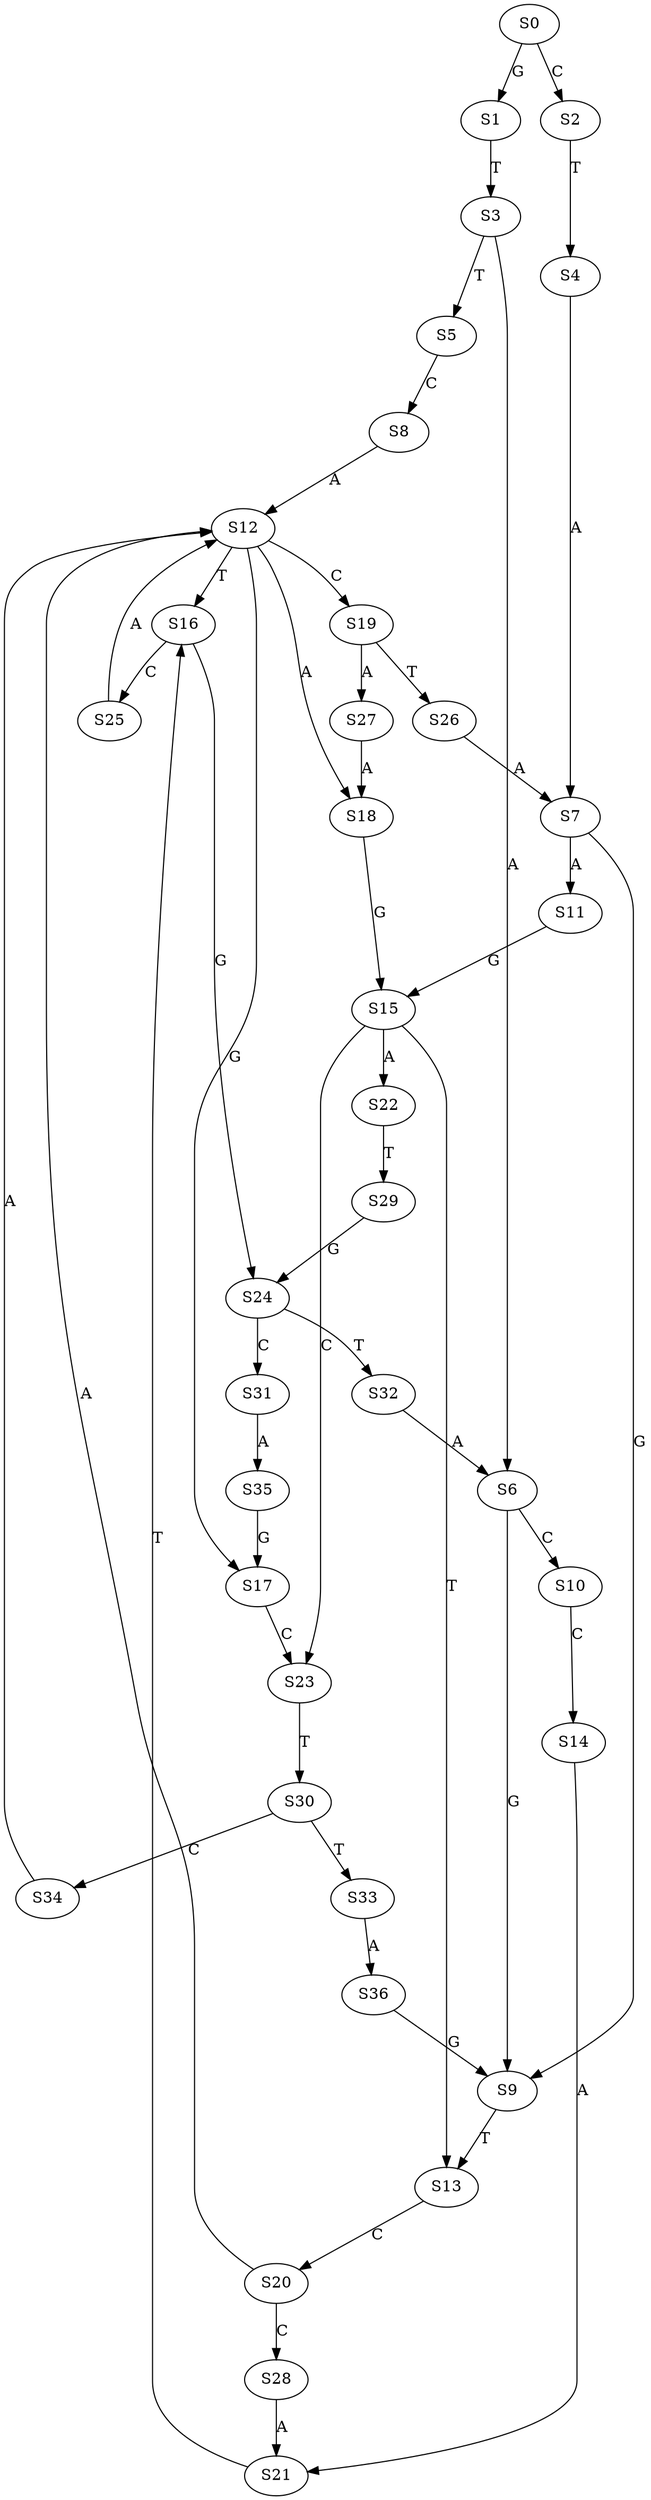strict digraph  {
	S0 -> S1 [ label = G ];
	S0 -> S2 [ label = C ];
	S1 -> S3 [ label = T ];
	S2 -> S4 [ label = T ];
	S3 -> S5 [ label = T ];
	S3 -> S6 [ label = A ];
	S4 -> S7 [ label = A ];
	S5 -> S8 [ label = C ];
	S6 -> S9 [ label = G ];
	S6 -> S10 [ label = C ];
	S7 -> S9 [ label = G ];
	S7 -> S11 [ label = A ];
	S8 -> S12 [ label = A ];
	S9 -> S13 [ label = T ];
	S10 -> S14 [ label = C ];
	S11 -> S15 [ label = G ];
	S12 -> S16 [ label = T ];
	S12 -> S17 [ label = G ];
	S12 -> S18 [ label = A ];
	S12 -> S19 [ label = C ];
	S13 -> S20 [ label = C ];
	S14 -> S21 [ label = A ];
	S15 -> S22 [ label = A ];
	S15 -> S13 [ label = T ];
	S15 -> S23 [ label = C ];
	S16 -> S24 [ label = G ];
	S16 -> S25 [ label = C ];
	S17 -> S23 [ label = C ];
	S18 -> S15 [ label = G ];
	S19 -> S26 [ label = T ];
	S19 -> S27 [ label = A ];
	S20 -> S12 [ label = A ];
	S20 -> S28 [ label = C ];
	S21 -> S16 [ label = T ];
	S22 -> S29 [ label = T ];
	S23 -> S30 [ label = T ];
	S24 -> S31 [ label = C ];
	S24 -> S32 [ label = T ];
	S25 -> S12 [ label = A ];
	S26 -> S7 [ label = A ];
	S27 -> S18 [ label = A ];
	S28 -> S21 [ label = A ];
	S29 -> S24 [ label = G ];
	S30 -> S33 [ label = T ];
	S30 -> S34 [ label = C ];
	S31 -> S35 [ label = A ];
	S32 -> S6 [ label = A ];
	S33 -> S36 [ label = A ];
	S34 -> S12 [ label = A ];
	S35 -> S17 [ label = G ];
	S36 -> S9 [ label = G ];
}
